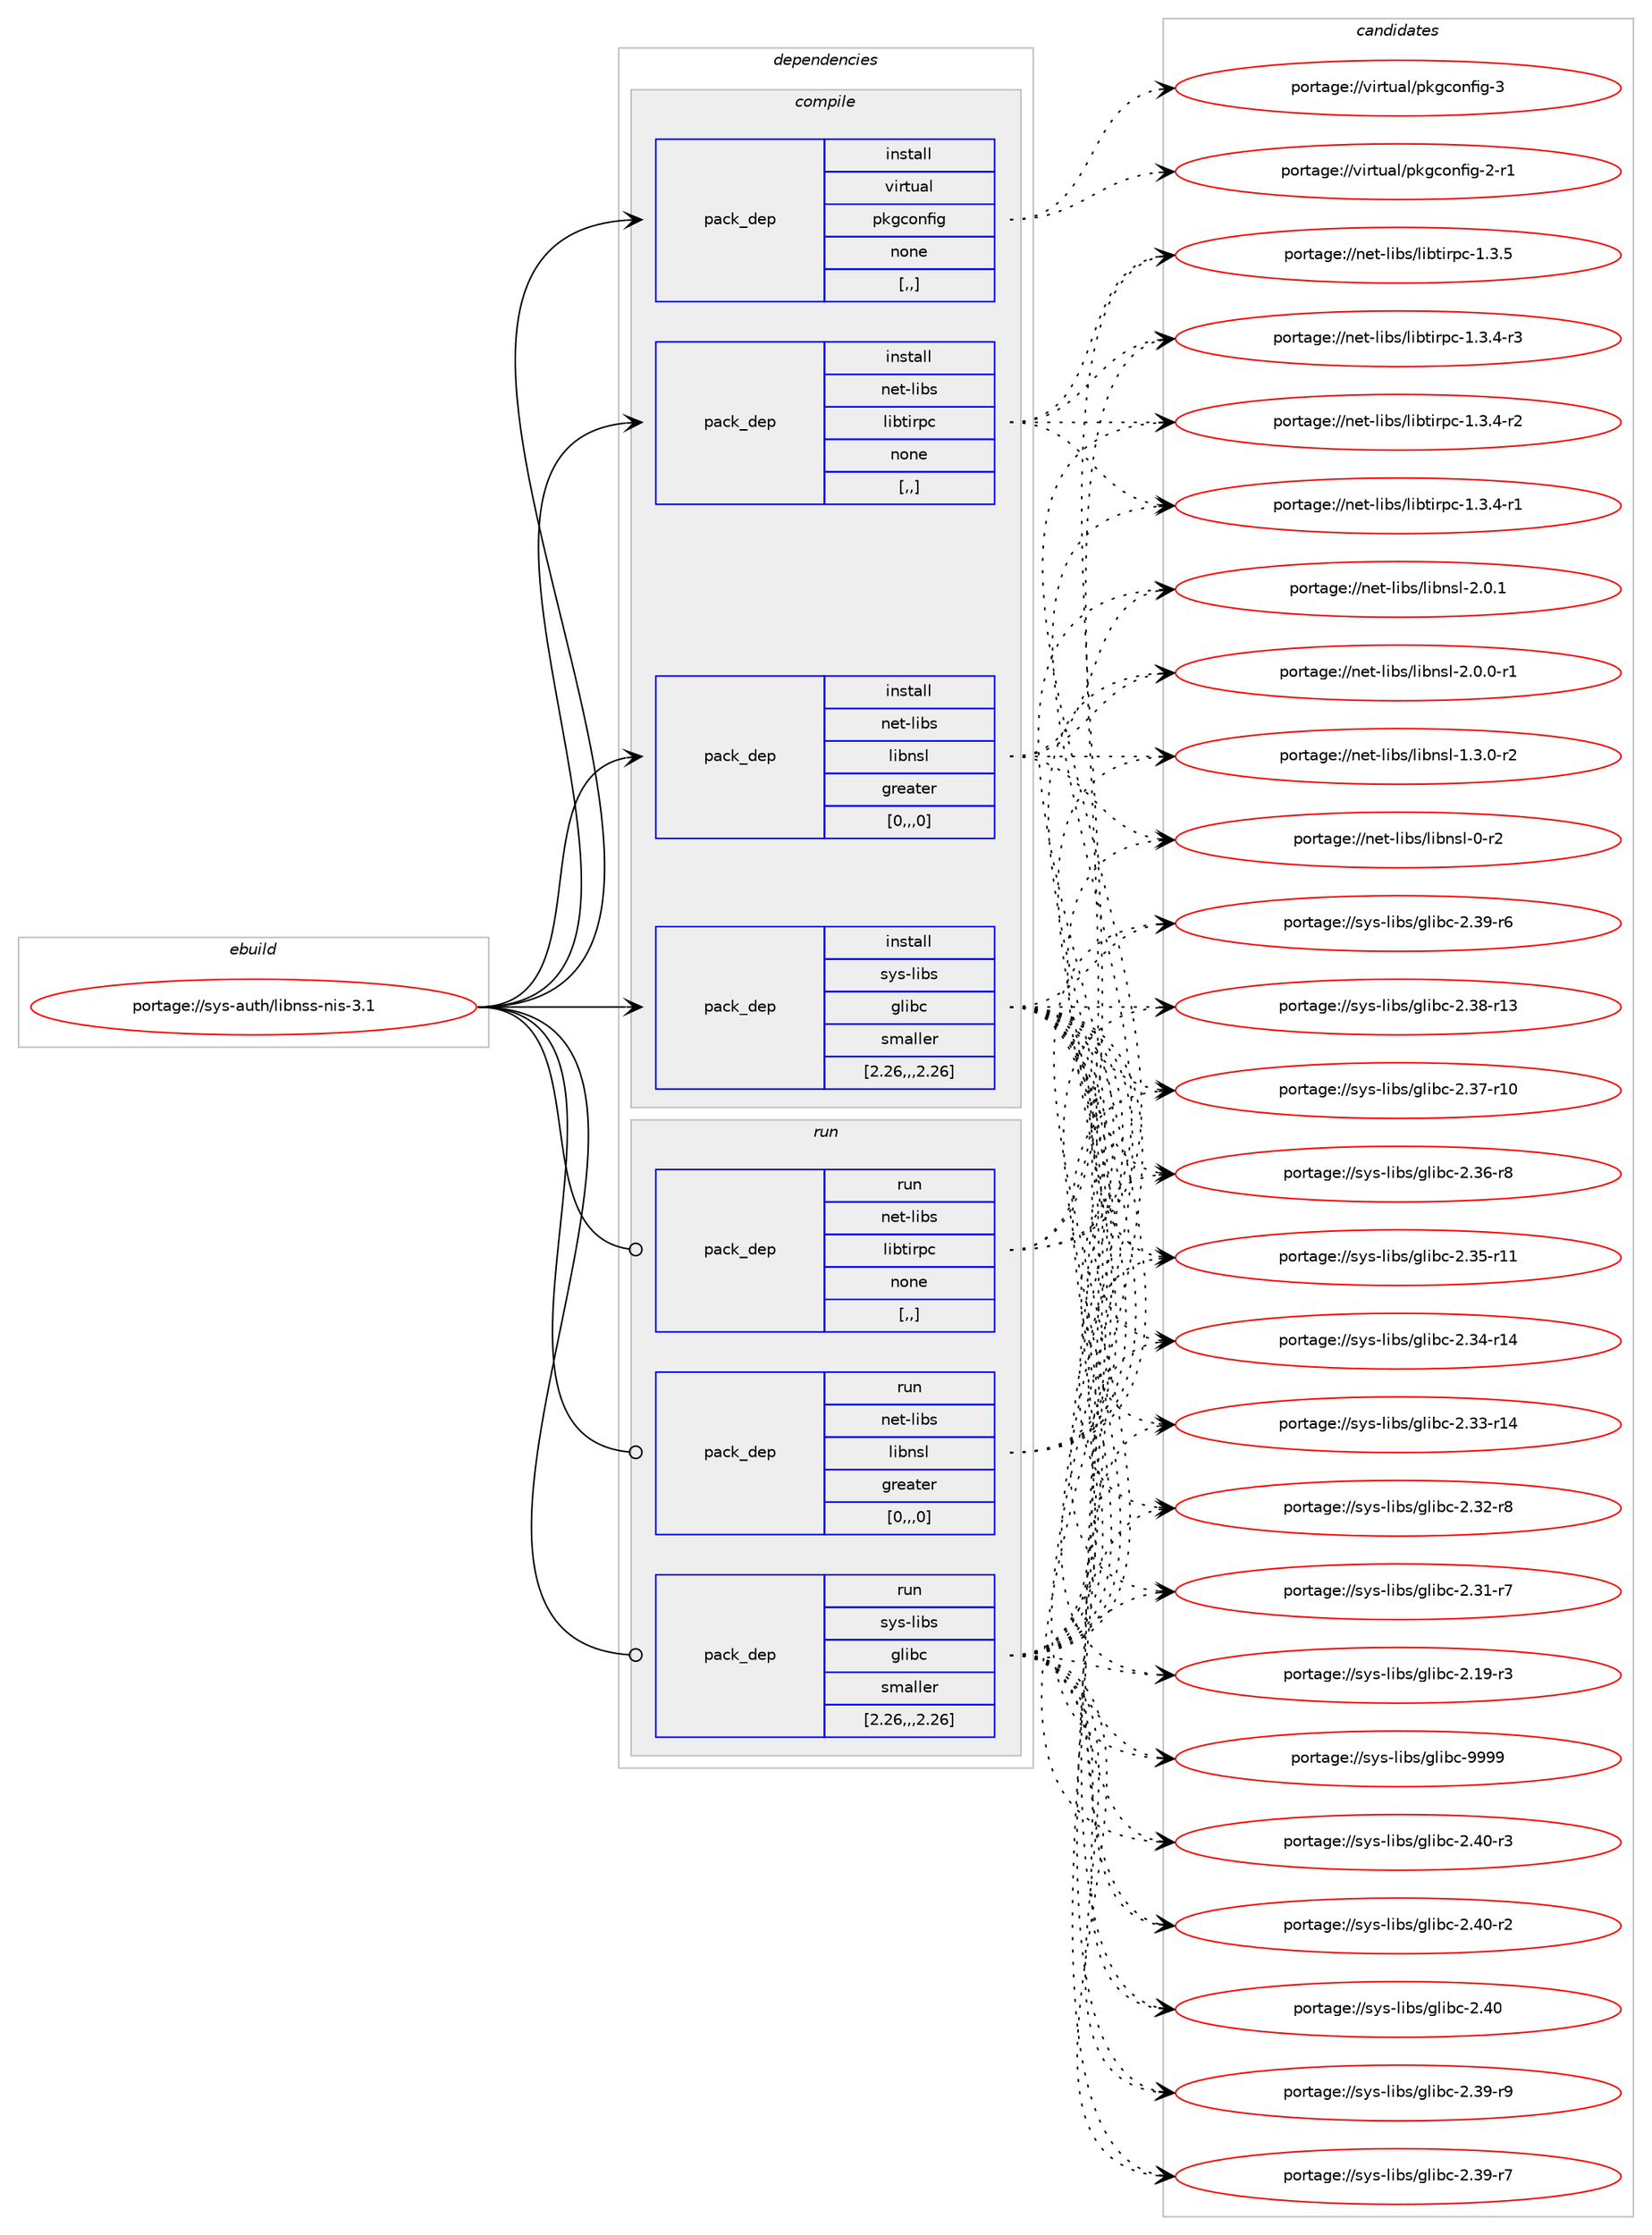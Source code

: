 digraph prolog {

# *************
# Graph options
# *************

newrank=true;
concentrate=true;
compound=true;
graph [rankdir=LR,fontname=Helvetica,fontsize=10,ranksep=1.5];#, ranksep=2.5, nodesep=0.2];
edge  [arrowhead=vee];
node  [fontname=Helvetica,fontsize=10];

# **********
# The ebuild
# **********

subgraph cluster_leftcol {
color=gray;
label=<<i>ebuild</i>>;
id [label="portage://sys-auth/libnss-nis-3.1", color=red, width=4, href="../sys-auth/libnss-nis-3.1.svg"];
}

# ****************
# The dependencies
# ****************

subgraph cluster_midcol {
color=gray;
label=<<i>dependencies</i>>;
subgraph cluster_compile {
fillcolor="#eeeeee";
style=filled;
label=<<i>compile</i>>;
subgraph pack683043 {
dependency936756 [label=<<TABLE BORDER="0" CELLBORDER="1" CELLSPACING="0" CELLPADDING="4" WIDTH="220"><TR><TD ROWSPAN="6" CELLPADDING="30">pack_dep</TD></TR><TR><TD WIDTH="110">install</TD></TR><TR><TD>net-libs</TD></TR><TR><TD>libnsl</TD></TR><TR><TD>greater</TD></TR><TR><TD>[0,,,0]</TD></TR></TABLE>>, shape=none, color=blue];
}
id:e -> dependency936756:w [weight=20,style="solid",arrowhead="vee"];
subgraph pack683044 {
dependency936757 [label=<<TABLE BORDER="0" CELLBORDER="1" CELLSPACING="0" CELLPADDING="4" WIDTH="220"><TR><TD ROWSPAN="6" CELLPADDING="30">pack_dep</TD></TR><TR><TD WIDTH="110">install</TD></TR><TR><TD>net-libs</TD></TR><TR><TD>libtirpc</TD></TR><TR><TD>none</TD></TR><TR><TD>[,,]</TD></TR></TABLE>>, shape=none, color=blue];
}
id:e -> dependency936757:w [weight=20,style="solid",arrowhead="vee"];
subgraph pack683045 {
dependency936758 [label=<<TABLE BORDER="0" CELLBORDER="1" CELLSPACING="0" CELLPADDING="4" WIDTH="220"><TR><TD ROWSPAN="6" CELLPADDING="30">pack_dep</TD></TR><TR><TD WIDTH="110">install</TD></TR><TR><TD>virtual</TD></TR><TR><TD>pkgconfig</TD></TR><TR><TD>none</TD></TR><TR><TD>[,,]</TD></TR></TABLE>>, shape=none, color=blue];
}
id:e -> dependency936758:w [weight=20,style="solid",arrowhead="vee"];
subgraph pack683046 {
dependency936759 [label=<<TABLE BORDER="0" CELLBORDER="1" CELLSPACING="0" CELLPADDING="4" WIDTH="220"><TR><TD ROWSPAN="6" CELLPADDING="30">pack_dep</TD></TR><TR><TD WIDTH="110">install</TD></TR><TR><TD>sys-libs</TD></TR><TR><TD>glibc</TD></TR><TR><TD>smaller</TD></TR><TR><TD>[2.26,,,2.26]</TD></TR></TABLE>>, shape=none, color=blue];
}
id:e -> dependency936759:w [weight=20,style="solid",arrowhead="vee"];
}
subgraph cluster_compileandrun {
fillcolor="#eeeeee";
style=filled;
label=<<i>compile and run</i>>;
}
subgraph cluster_run {
fillcolor="#eeeeee";
style=filled;
label=<<i>run</i>>;
subgraph pack683047 {
dependency936760 [label=<<TABLE BORDER="0" CELLBORDER="1" CELLSPACING="0" CELLPADDING="4" WIDTH="220"><TR><TD ROWSPAN="6" CELLPADDING="30">pack_dep</TD></TR><TR><TD WIDTH="110">run</TD></TR><TR><TD>net-libs</TD></TR><TR><TD>libnsl</TD></TR><TR><TD>greater</TD></TR><TR><TD>[0,,,0]</TD></TR></TABLE>>, shape=none, color=blue];
}
id:e -> dependency936760:w [weight=20,style="solid",arrowhead="odot"];
subgraph pack683048 {
dependency936761 [label=<<TABLE BORDER="0" CELLBORDER="1" CELLSPACING="0" CELLPADDING="4" WIDTH="220"><TR><TD ROWSPAN="6" CELLPADDING="30">pack_dep</TD></TR><TR><TD WIDTH="110">run</TD></TR><TR><TD>net-libs</TD></TR><TR><TD>libtirpc</TD></TR><TR><TD>none</TD></TR><TR><TD>[,,]</TD></TR></TABLE>>, shape=none, color=blue];
}
id:e -> dependency936761:w [weight=20,style="solid",arrowhead="odot"];
subgraph pack683049 {
dependency936762 [label=<<TABLE BORDER="0" CELLBORDER="1" CELLSPACING="0" CELLPADDING="4" WIDTH="220"><TR><TD ROWSPAN="6" CELLPADDING="30">pack_dep</TD></TR><TR><TD WIDTH="110">run</TD></TR><TR><TD>sys-libs</TD></TR><TR><TD>glibc</TD></TR><TR><TD>smaller</TD></TR><TR><TD>[2.26,,,2.26]</TD></TR></TABLE>>, shape=none, color=blue];
}
id:e -> dependency936762:w [weight=20,style="solid",arrowhead="odot"];
}
}

# **************
# The candidates
# **************

subgraph cluster_choices {
rank=same;
color=gray;
label=<<i>candidates</i>>;

subgraph choice683043 {
color=black;
nodesep=1;
choice11010111645108105981154710810598110115108455046484649 [label="portage://net-libs/libnsl-2.0.1", color=red, width=4,href="../net-libs/libnsl-2.0.1.svg"];
choice110101116451081059811547108105981101151084550464846484511449 [label="portage://net-libs/libnsl-2.0.0-r1", color=red, width=4,href="../net-libs/libnsl-2.0.0-r1.svg"];
choice110101116451081059811547108105981101151084549465146484511450 [label="portage://net-libs/libnsl-1.3.0-r2", color=red, width=4,href="../net-libs/libnsl-1.3.0-r2.svg"];
choice1101011164510810598115471081059811011510845484511450 [label="portage://net-libs/libnsl-0-r2", color=red, width=4,href="../net-libs/libnsl-0-r2.svg"];
dependency936756:e -> choice11010111645108105981154710810598110115108455046484649:w [style=dotted,weight="100"];
dependency936756:e -> choice110101116451081059811547108105981101151084550464846484511449:w [style=dotted,weight="100"];
dependency936756:e -> choice110101116451081059811547108105981101151084549465146484511450:w [style=dotted,weight="100"];
dependency936756:e -> choice1101011164510810598115471081059811011510845484511450:w [style=dotted,weight="100"];
}
subgraph choice683044 {
color=black;
nodesep=1;
choice1101011164510810598115471081059811610511411299454946514653 [label="portage://net-libs/libtirpc-1.3.5", color=red, width=4,href="../net-libs/libtirpc-1.3.5.svg"];
choice11010111645108105981154710810598116105114112994549465146524511451 [label="portage://net-libs/libtirpc-1.3.4-r3", color=red, width=4,href="../net-libs/libtirpc-1.3.4-r3.svg"];
choice11010111645108105981154710810598116105114112994549465146524511450 [label="portage://net-libs/libtirpc-1.3.4-r2", color=red, width=4,href="../net-libs/libtirpc-1.3.4-r2.svg"];
choice11010111645108105981154710810598116105114112994549465146524511449 [label="portage://net-libs/libtirpc-1.3.4-r1", color=red, width=4,href="../net-libs/libtirpc-1.3.4-r1.svg"];
dependency936757:e -> choice1101011164510810598115471081059811610511411299454946514653:w [style=dotted,weight="100"];
dependency936757:e -> choice11010111645108105981154710810598116105114112994549465146524511451:w [style=dotted,weight="100"];
dependency936757:e -> choice11010111645108105981154710810598116105114112994549465146524511450:w [style=dotted,weight="100"];
dependency936757:e -> choice11010111645108105981154710810598116105114112994549465146524511449:w [style=dotted,weight="100"];
}
subgraph choice683045 {
color=black;
nodesep=1;
choice1181051141161179710847112107103991111101021051034551 [label="portage://virtual/pkgconfig-3", color=red, width=4,href="../virtual/pkgconfig-3.svg"];
choice11810511411611797108471121071039911111010210510345504511449 [label="portage://virtual/pkgconfig-2-r1", color=red, width=4,href="../virtual/pkgconfig-2-r1.svg"];
dependency936758:e -> choice1181051141161179710847112107103991111101021051034551:w [style=dotted,weight="100"];
dependency936758:e -> choice11810511411611797108471121071039911111010210510345504511449:w [style=dotted,weight="100"];
}
subgraph choice683046 {
color=black;
nodesep=1;
choice11512111545108105981154710310810598994557575757 [label="portage://sys-libs/glibc-9999", color=red, width=4,href="../sys-libs/glibc-9999.svg"];
choice115121115451081059811547103108105989945504652484511451 [label="portage://sys-libs/glibc-2.40-r3", color=red, width=4,href="../sys-libs/glibc-2.40-r3.svg"];
choice115121115451081059811547103108105989945504652484511450 [label="portage://sys-libs/glibc-2.40-r2", color=red, width=4,href="../sys-libs/glibc-2.40-r2.svg"];
choice11512111545108105981154710310810598994550465248 [label="portage://sys-libs/glibc-2.40", color=red, width=4,href="../sys-libs/glibc-2.40.svg"];
choice115121115451081059811547103108105989945504651574511457 [label="portage://sys-libs/glibc-2.39-r9", color=red, width=4,href="../sys-libs/glibc-2.39-r9.svg"];
choice115121115451081059811547103108105989945504651574511455 [label="portage://sys-libs/glibc-2.39-r7", color=red, width=4,href="../sys-libs/glibc-2.39-r7.svg"];
choice115121115451081059811547103108105989945504651574511454 [label="portage://sys-libs/glibc-2.39-r6", color=red, width=4,href="../sys-libs/glibc-2.39-r6.svg"];
choice11512111545108105981154710310810598994550465156451144951 [label="portage://sys-libs/glibc-2.38-r13", color=red, width=4,href="../sys-libs/glibc-2.38-r13.svg"];
choice11512111545108105981154710310810598994550465155451144948 [label="portage://sys-libs/glibc-2.37-r10", color=red, width=4,href="../sys-libs/glibc-2.37-r10.svg"];
choice115121115451081059811547103108105989945504651544511456 [label="portage://sys-libs/glibc-2.36-r8", color=red, width=4,href="../sys-libs/glibc-2.36-r8.svg"];
choice11512111545108105981154710310810598994550465153451144949 [label="portage://sys-libs/glibc-2.35-r11", color=red, width=4,href="../sys-libs/glibc-2.35-r11.svg"];
choice11512111545108105981154710310810598994550465152451144952 [label="portage://sys-libs/glibc-2.34-r14", color=red, width=4,href="../sys-libs/glibc-2.34-r14.svg"];
choice11512111545108105981154710310810598994550465151451144952 [label="portage://sys-libs/glibc-2.33-r14", color=red, width=4,href="../sys-libs/glibc-2.33-r14.svg"];
choice115121115451081059811547103108105989945504651504511456 [label="portage://sys-libs/glibc-2.32-r8", color=red, width=4,href="../sys-libs/glibc-2.32-r8.svg"];
choice115121115451081059811547103108105989945504651494511455 [label="portage://sys-libs/glibc-2.31-r7", color=red, width=4,href="../sys-libs/glibc-2.31-r7.svg"];
choice115121115451081059811547103108105989945504649574511451 [label="portage://sys-libs/glibc-2.19-r3", color=red, width=4,href="../sys-libs/glibc-2.19-r3.svg"];
dependency936759:e -> choice11512111545108105981154710310810598994557575757:w [style=dotted,weight="100"];
dependency936759:e -> choice115121115451081059811547103108105989945504652484511451:w [style=dotted,weight="100"];
dependency936759:e -> choice115121115451081059811547103108105989945504652484511450:w [style=dotted,weight="100"];
dependency936759:e -> choice11512111545108105981154710310810598994550465248:w [style=dotted,weight="100"];
dependency936759:e -> choice115121115451081059811547103108105989945504651574511457:w [style=dotted,weight="100"];
dependency936759:e -> choice115121115451081059811547103108105989945504651574511455:w [style=dotted,weight="100"];
dependency936759:e -> choice115121115451081059811547103108105989945504651574511454:w [style=dotted,weight="100"];
dependency936759:e -> choice11512111545108105981154710310810598994550465156451144951:w [style=dotted,weight="100"];
dependency936759:e -> choice11512111545108105981154710310810598994550465155451144948:w [style=dotted,weight="100"];
dependency936759:e -> choice115121115451081059811547103108105989945504651544511456:w [style=dotted,weight="100"];
dependency936759:e -> choice11512111545108105981154710310810598994550465153451144949:w [style=dotted,weight="100"];
dependency936759:e -> choice11512111545108105981154710310810598994550465152451144952:w [style=dotted,weight="100"];
dependency936759:e -> choice11512111545108105981154710310810598994550465151451144952:w [style=dotted,weight="100"];
dependency936759:e -> choice115121115451081059811547103108105989945504651504511456:w [style=dotted,weight="100"];
dependency936759:e -> choice115121115451081059811547103108105989945504651494511455:w [style=dotted,weight="100"];
dependency936759:e -> choice115121115451081059811547103108105989945504649574511451:w [style=dotted,weight="100"];
}
subgraph choice683047 {
color=black;
nodesep=1;
choice11010111645108105981154710810598110115108455046484649 [label="portage://net-libs/libnsl-2.0.1", color=red, width=4,href="../net-libs/libnsl-2.0.1.svg"];
choice110101116451081059811547108105981101151084550464846484511449 [label="portage://net-libs/libnsl-2.0.0-r1", color=red, width=4,href="../net-libs/libnsl-2.0.0-r1.svg"];
choice110101116451081059811547108105981101151084549465146484511450 [label="portage://net-libs/libnsl-1.3.0-r2", color=red, width=4,href="../net-libs/libnsl-1.3.0-r2.svg"];
choice1101011164510810598115471081059811011510845484511450 [label="portage://net-libs/libnsl-0-r2", color=red, width=4,href="../net-libs/libnsl-0-r2.svg"];
dependency936760:e -> choice11010111645108105981154710810598110115108455046484649:w [style=dotted,weight="100"];
dependency936760:e -> choice110101116451081059811547108105981101151084550464846484511449:w [style=dotted,weight="100"];
dependency936760:e -> choice110101116451081059811547108105981101151084549465146484511450:w [style=dotted,weight="100"];
dependency936760:e -> choice1101011164510810598115471081059811011510845484511450:w [style=dotted,weight="100"];
}
subgraph choice683048 {
color=black;
nodesep=1;
choice1101011164510810598115471081059811610511411299454946514653 [label="portage://net-libs/libtirpc-1.3.5", color=red, width=4,href="../net-libs/libtirpc-1.3.5.svg"];
choice11010111645108105981154710810598116105114112994549465146524511451 [label="portage://net-libs/libtirpc-1.3.4-r3", color=red, width=4,href="../net-libs/libtirpc-1.3.4-r3.svg"];
choice11010111645108105981154710810598116105114112994549465146524511450 [label="portage://net-libs/libtirpc-1.3.4-r2", color=red, width=4,href="../net-libs/libtirpc-1.3.4-r2.svg"];
choice11010111645108105981154710810598116105114112994549465146524511449 [label="portage://net-libs/libtirpc-1.3.4-r1", color=red, width=4,href="../net-libs/libtirpc-1.3.4-r1.svg"];
dependency936761:e -> choice1101011164510810598115471081059811610511411299454946514653:w [style=dotted,weight="100"];
dependency936761:e -> choice11010111645108105981154710810598116105114112994549465146524511451:w [style=dotted,weight="100"];
dependency936761:e -> choice11010111645108105981154710810598116105114112994549465146524511450:w [style=dotted,weight="100"];
dependency936761:e -> choice11010111645108105981154710810598116105114112994549465146524511449:w [style=dotted,weight="100"];
}
subgraph choice683049 {
color=black;
nodesep=1;
choice11512111545108105981154710310810598994557575757 [label="portage://sys-libs/glibc-9999", color=red, width=4,href="../sys-libs/glibc-9999.svg"];
choice115121115451081059811547103108105989945504652484511451 [label="portage://sys-libs/glibc-2.40-r3", color=red, width=4,href="../sys-libs/glibc-2.40-r3.svg"];
choice115121115451081059811547103108105989945504652484511450 [label="portage://sys-libs/glibc-2.40-r2", color=red, width=4,href="../sys-libs/glibc-2.40-r2.svg"];
choice11512111545108105981154710310810598994550465248 [label="portage://sys-libs/glibc-2.40", color=red, width=4,href="../sys-libs/glibc-2.40.svg"];
choice115121115451081059811547103108105989945504651574511457 [label="portage://sys-libs/glibc-2.39-r9", color=red, width=4,href="../sys-libs/glibc-2.39-r9.svg"];
choice115121115451081059811547103108105989945504651574511455 [label="portage://sys-libs/glibc-2.39-r7", color=red, width=4,href="../sys-libs/glibc-2.39-r7.svg"];
choice115121115451081059811547103108105989945504651574511454 [label="portage://sys-libs/glibc-2.39-r6", color=red, width=4,href="../sys-libs/glibc-2.39-r6.svg"];
choice11512111545108105981154710310810598994550465156451144951 [label="portage://sys-libs/glibc-2.38-r13", color=red, width=4,href="../sys-libs/glibc-2.38-r13.svg"];
choice11512111545108105981154710310810598994550465155451144948 [label="portage://sys-libs/glibc-2.37-r10", color=red, width=4,href="../sys-libs/glibc-2.37-r10.svg"];
choice115121115451081059811547103108105989945504651544511456 [label="portage://sys-libs/glibc-2.36-r8", color=red, width=4,href="../sys-libs/glibc-2.36-r8.svg"];
choice11512111545108105981154710310810598994550465153451144949 [label="portage://sys-libs/glibc-2.35-r11", color=red, width=4,href="../sys-libs/glibc-2.35-r11.svg"];
choice11512111545108105981154710310810598994550465152451144952 [label="portage://sys-libs/glibc-2.34-r14", color=red, width=4,href="../sys-libs/glibc-2.34-r14.svg"];
choice11512111545108105981154710310810598994550465151451144952 [label="portage://sys-libs/glibc-2.33-r14", color=red, width=4,href="../sys-libs/glibc-2.33-r14.svg"];
choice115121115451081059811547103108105989945504651504511456 [label="portage://sys-libs/glibc-2.32-r8", color=red, width=4,href="../sys-libs/glibc-2.32-r8.svg"];
choice115121115451081059811547103108105989945504651494511455 [label="portage://sys-libs/glibc-2.31-r7", color=red, width=4,href="../sys-libs/glibc-2.31-r7.svg"];
choice115121115451081059811547103108105989945504649574511451 [label="portage://sys-libs/glibc-2.19-r3", color=red, width=4,href="../sys-libs/glibc-2.19-r3.svg"];
dependency936762:e -> choice11512111545108105981154710310810598994557575757:w [style=dotted,weight="100"];
dependency936762:e -> choice115121115451081059811547103108105989945504652484511451:w [style=dotted,weight="100"];
dependency936762:e -> choice115121115451081059811547103108105989945504652484511450:w [style=dotted,weight="100"];
dependency936762:e -> choice11512111545108105981154710310810598994550465248:w [style=dotted,weight="100"];
dependency936762:e -> choice115121115451081059811547103108105989945504651574511457:w [style=dotted,weight="100"];
dependency936762:e -> choice115121115451081059811547103108105989945504651574511455:w [style=dotted,weight="100"];
dependency936762:e -> choice115121115451081059811547103108105989945504651574511454:w [style=dotted,weight="100"];
dependency936762:e -> choice11512111545108105981154710310810598994550465156451144951:w [style=dotted,weight="100"];
dependency936762:e -> choice11512111545108105981154710310810598994550465155451144948:w [style=dotted,weight="100"];
dependency936762:e -> choice115121115451081059811547103108105989945504651544511456:w [style=dotted,weight="100"];
dependency936762:e -> choice11512111545108105981154710310810598994550465153451144949:w [style=dotted,weight="100"];
dependency936762:e -> choice11512111545108105981154710310810598994550465152451144952:w [style=dotted,weight="100"];
dependency936762:e -> choice11512111545108105981154710310810598994550465151451144952:w [style=dotted,weight="100"];
dependency936762:e -> choice115121115451081059811547103108105989945504651504511456:w [style=dotted,weight="100"];
dependency936762:e -> choice115121115451081059811547103108105989945504651494511455:w [style=dotted,weight="100"];
dependency936762:e -> choice115121115451081059811547103108105989945504649574511451:w [style=dotted,weight="100"];
}
}

}
